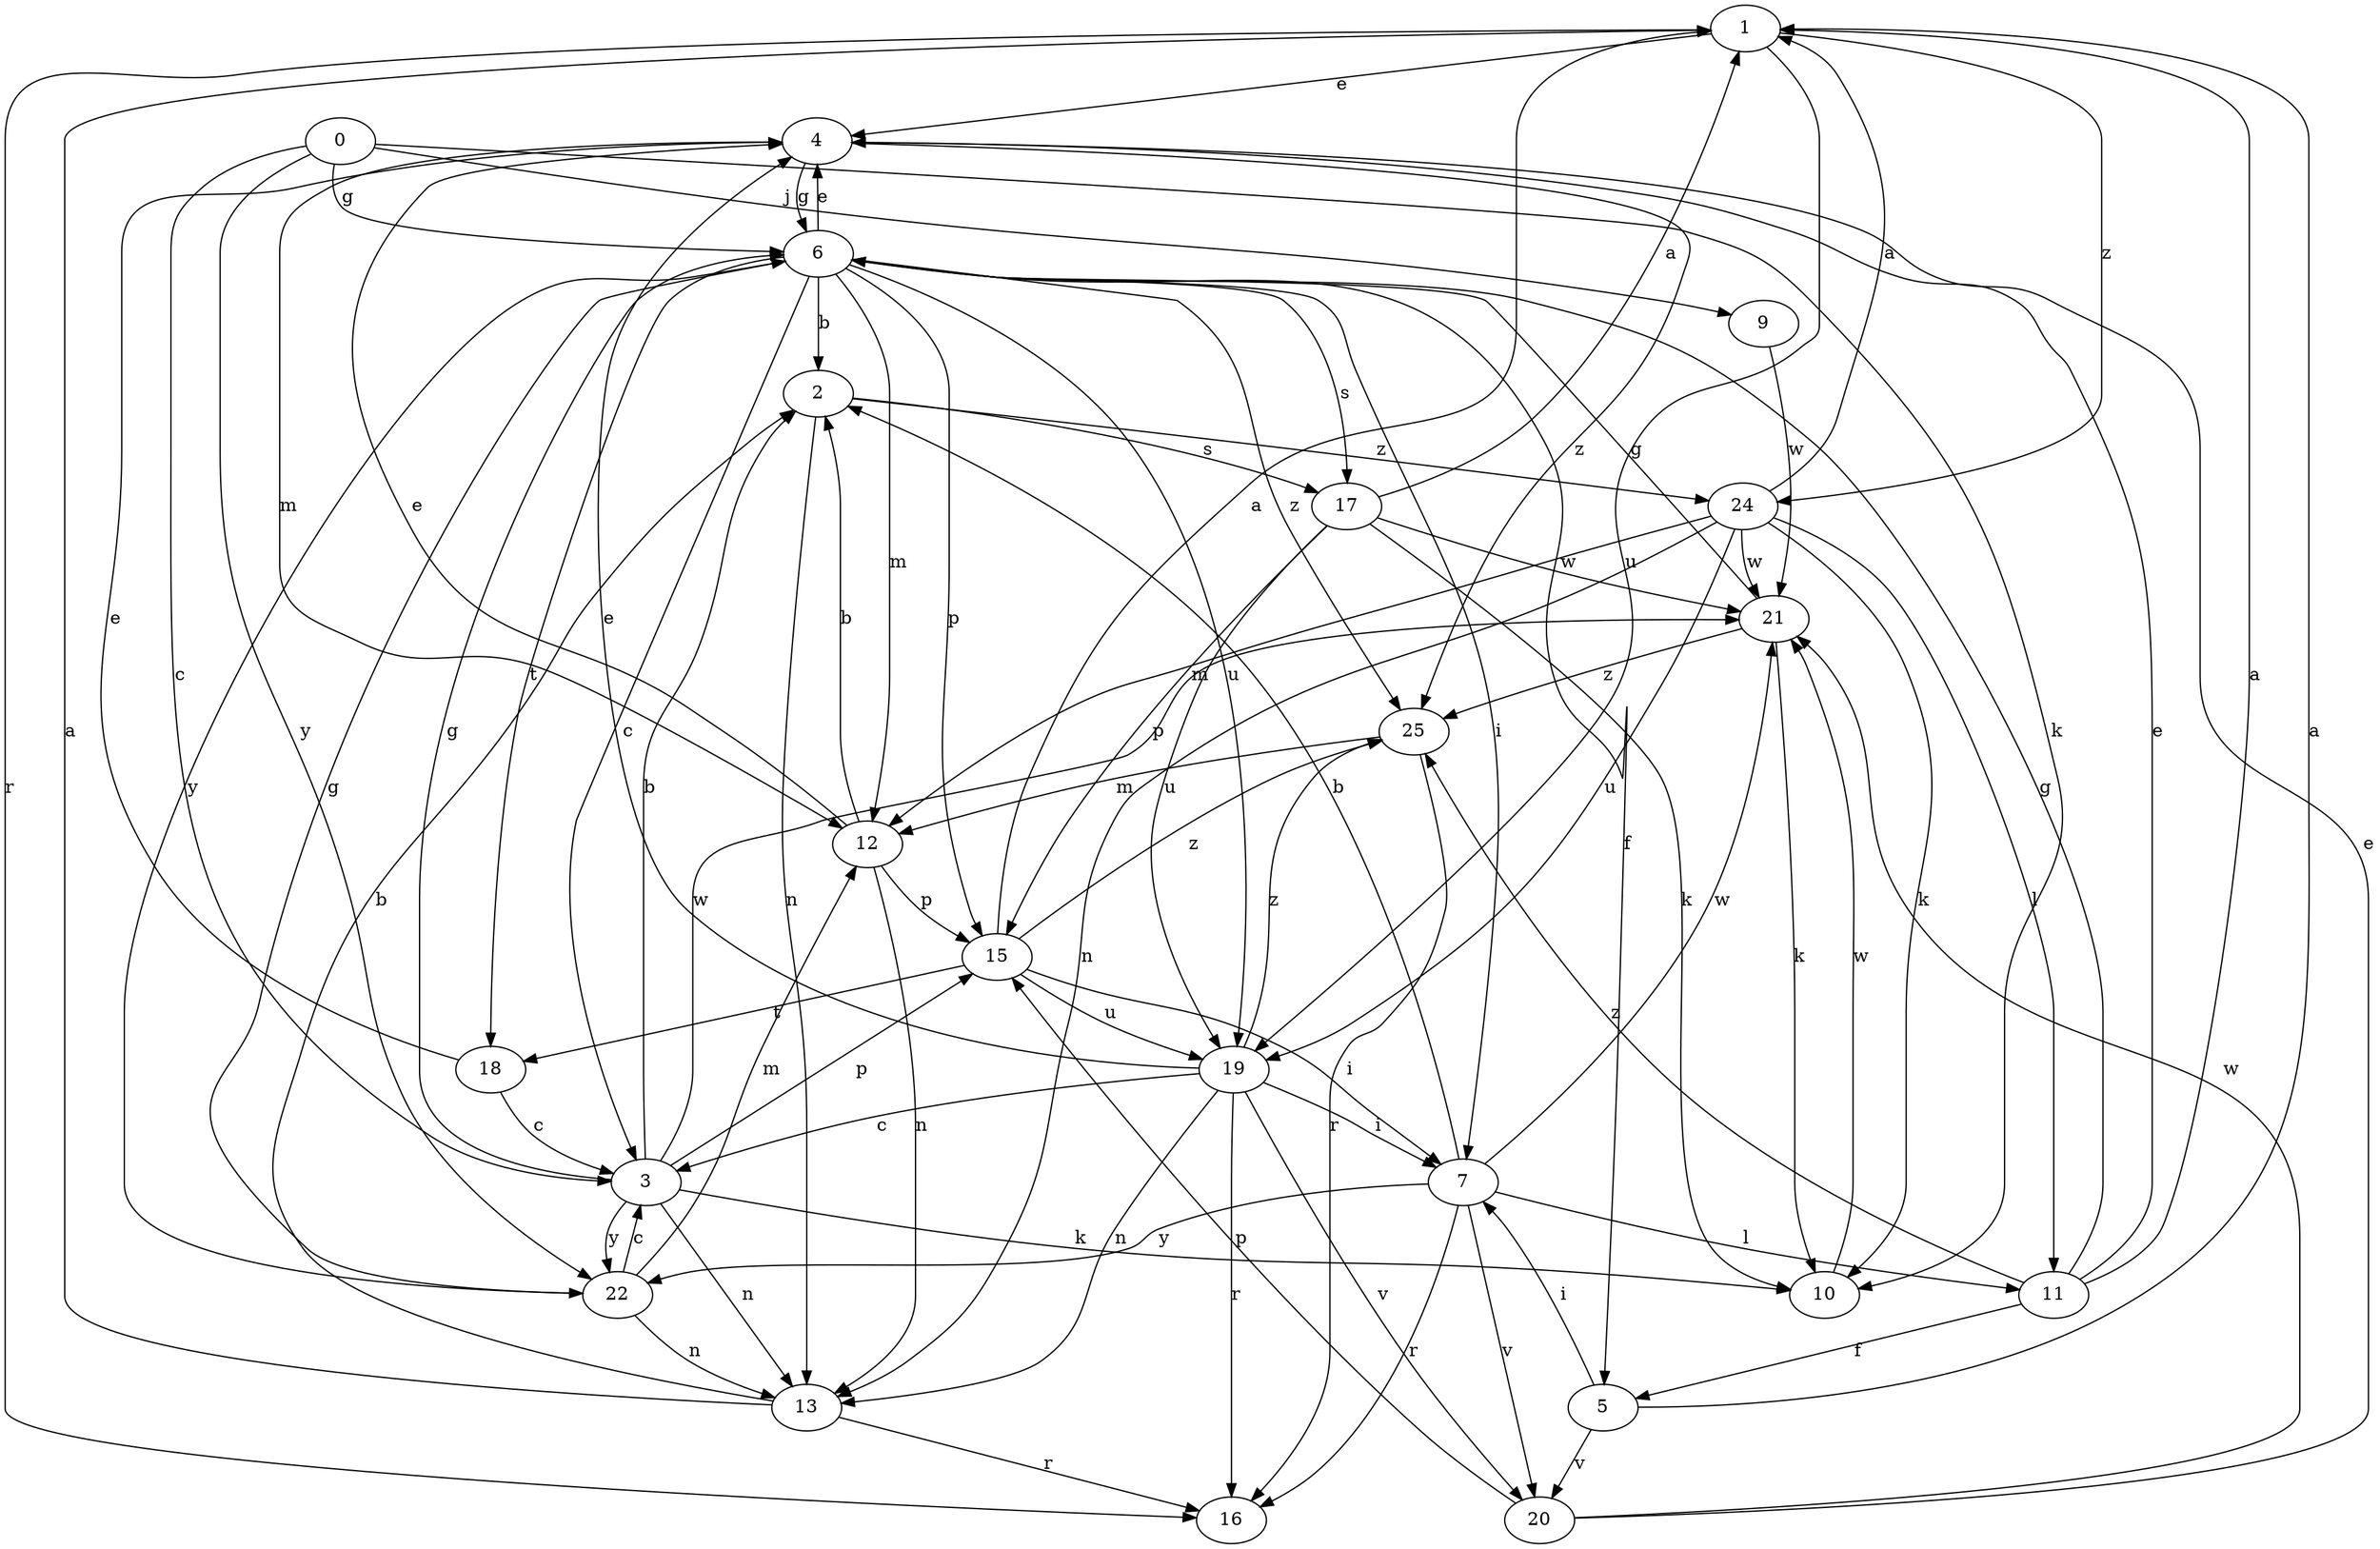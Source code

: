 strict digraph  {
1;
2;
3;
4;
5;
6;
7;
9;
10;
11;
12;
13;
0;
15;
16;
17;
18;
19;
20;
21;
22;
24;
25;
1 -> 4  [label=e];
1 -> 16  [label=r];
1 -> 19  [label=u];
1 -> 24  [label=z];
2 -> 13  [label=n];
2 -> 17  [label=s];
2 -> 24  [label=z];
3 -> 2  [label=b];
3 -> 6  [label=g];
3 -> 10  [label=k];
3 -> 13  [label=n];
3 -> 15  [label=p];
3 -> 21  [label=w];
3 -> 22  [label=y];
4 -> 6  [label=g];
4 -> 12  [label=m];
4 -> 25  [label=z];
5 -> 1  [label=a];
5 -> 7  [label=i];
5 -> 20  [label=v];
6 -> 2  [label=b];
6 -> 3  [label=c];
6 -> 4  [label=e];
6 -> 5  [label=f];
6 -> 7  [label=i];
6 -> 12  [label=m];
6 -> 15  [label=p];
6 -> 17  [label=s];
6 -> 18  [label=t];
6 -> 19  [label=u];
6 -> 22  [label=y];
6 -> 25  [label=z];
7 -> 2  [label=b];
7 -> 11  [label=l];
7 -> 16  [label=r];
7 -> 20  [label=v];
7 -> 21  [label=w];
7 -> 22  [label=y];
9 -> 21  [label=w];
10 -> 21  [label=w];
11 -> 1  [label=a];
11 -> 4  [label=e];
11 -> 5  [label=f];
11 -> 6  [label=g];
11 -> 25  [label=z];
12 -> 2  [label=b];
12 -> 4  [label=e];
12 -> 13  [label=n];
12 -> 15  [label=p];
13 -> 1  [label=a];
13 -> 2  [label=b];
13 -> 16  [label=r];
0 -> 3  [label=c];
0 -> 6  [label=g];
0 -> 9  [label=j];
0 -> 10  [label=k];
0 -> 22  [label=y];
15 -> 1  [label=a];
15 -> 7  [label=i];
15 -> 18  [label=t];
15 -> 19  [label=u];
15 -> 25  [label=z];
17 -> 1  [label=a];
17 -> 10  [label=k];
17 -> 15  [label=p];
17 -> 19  [label=u];
17 -> 21  [label=w];
18 -> 3  [label=c];
18 -> 4  [label=e];
19 -> 3  [label=c];
19 -> 4  [label=e];
19 -> 7  [label=i];
19 -> 13  [label=n];
19 -> 16  [label=r];
19 -> 20  [label=v];
19 -> 25  [label=z];
20 -> 4  [label=e];
20 -> 15  [label=p];
20 -> 21  [label=w];
21 -> 6  [label=g];
21 -> 10  [label=k];
21 -> 25  [label=z];
22 -> 3  [label=c];
22 -> 6  [label=g];
22 -> 12  [label=m];
22 -> 13  [label=n];
24 -> 1  [label=a];
24 -> 10  [label=k];
24 -> 11  [label=l];
24 -> 12  [label=m];
24 -> 13  [label=n];
24 -> 19  [label=u];
24 -> 21  [label=w];
25 -> 12  [label=m];
25 -> 16  [label=r];
}
